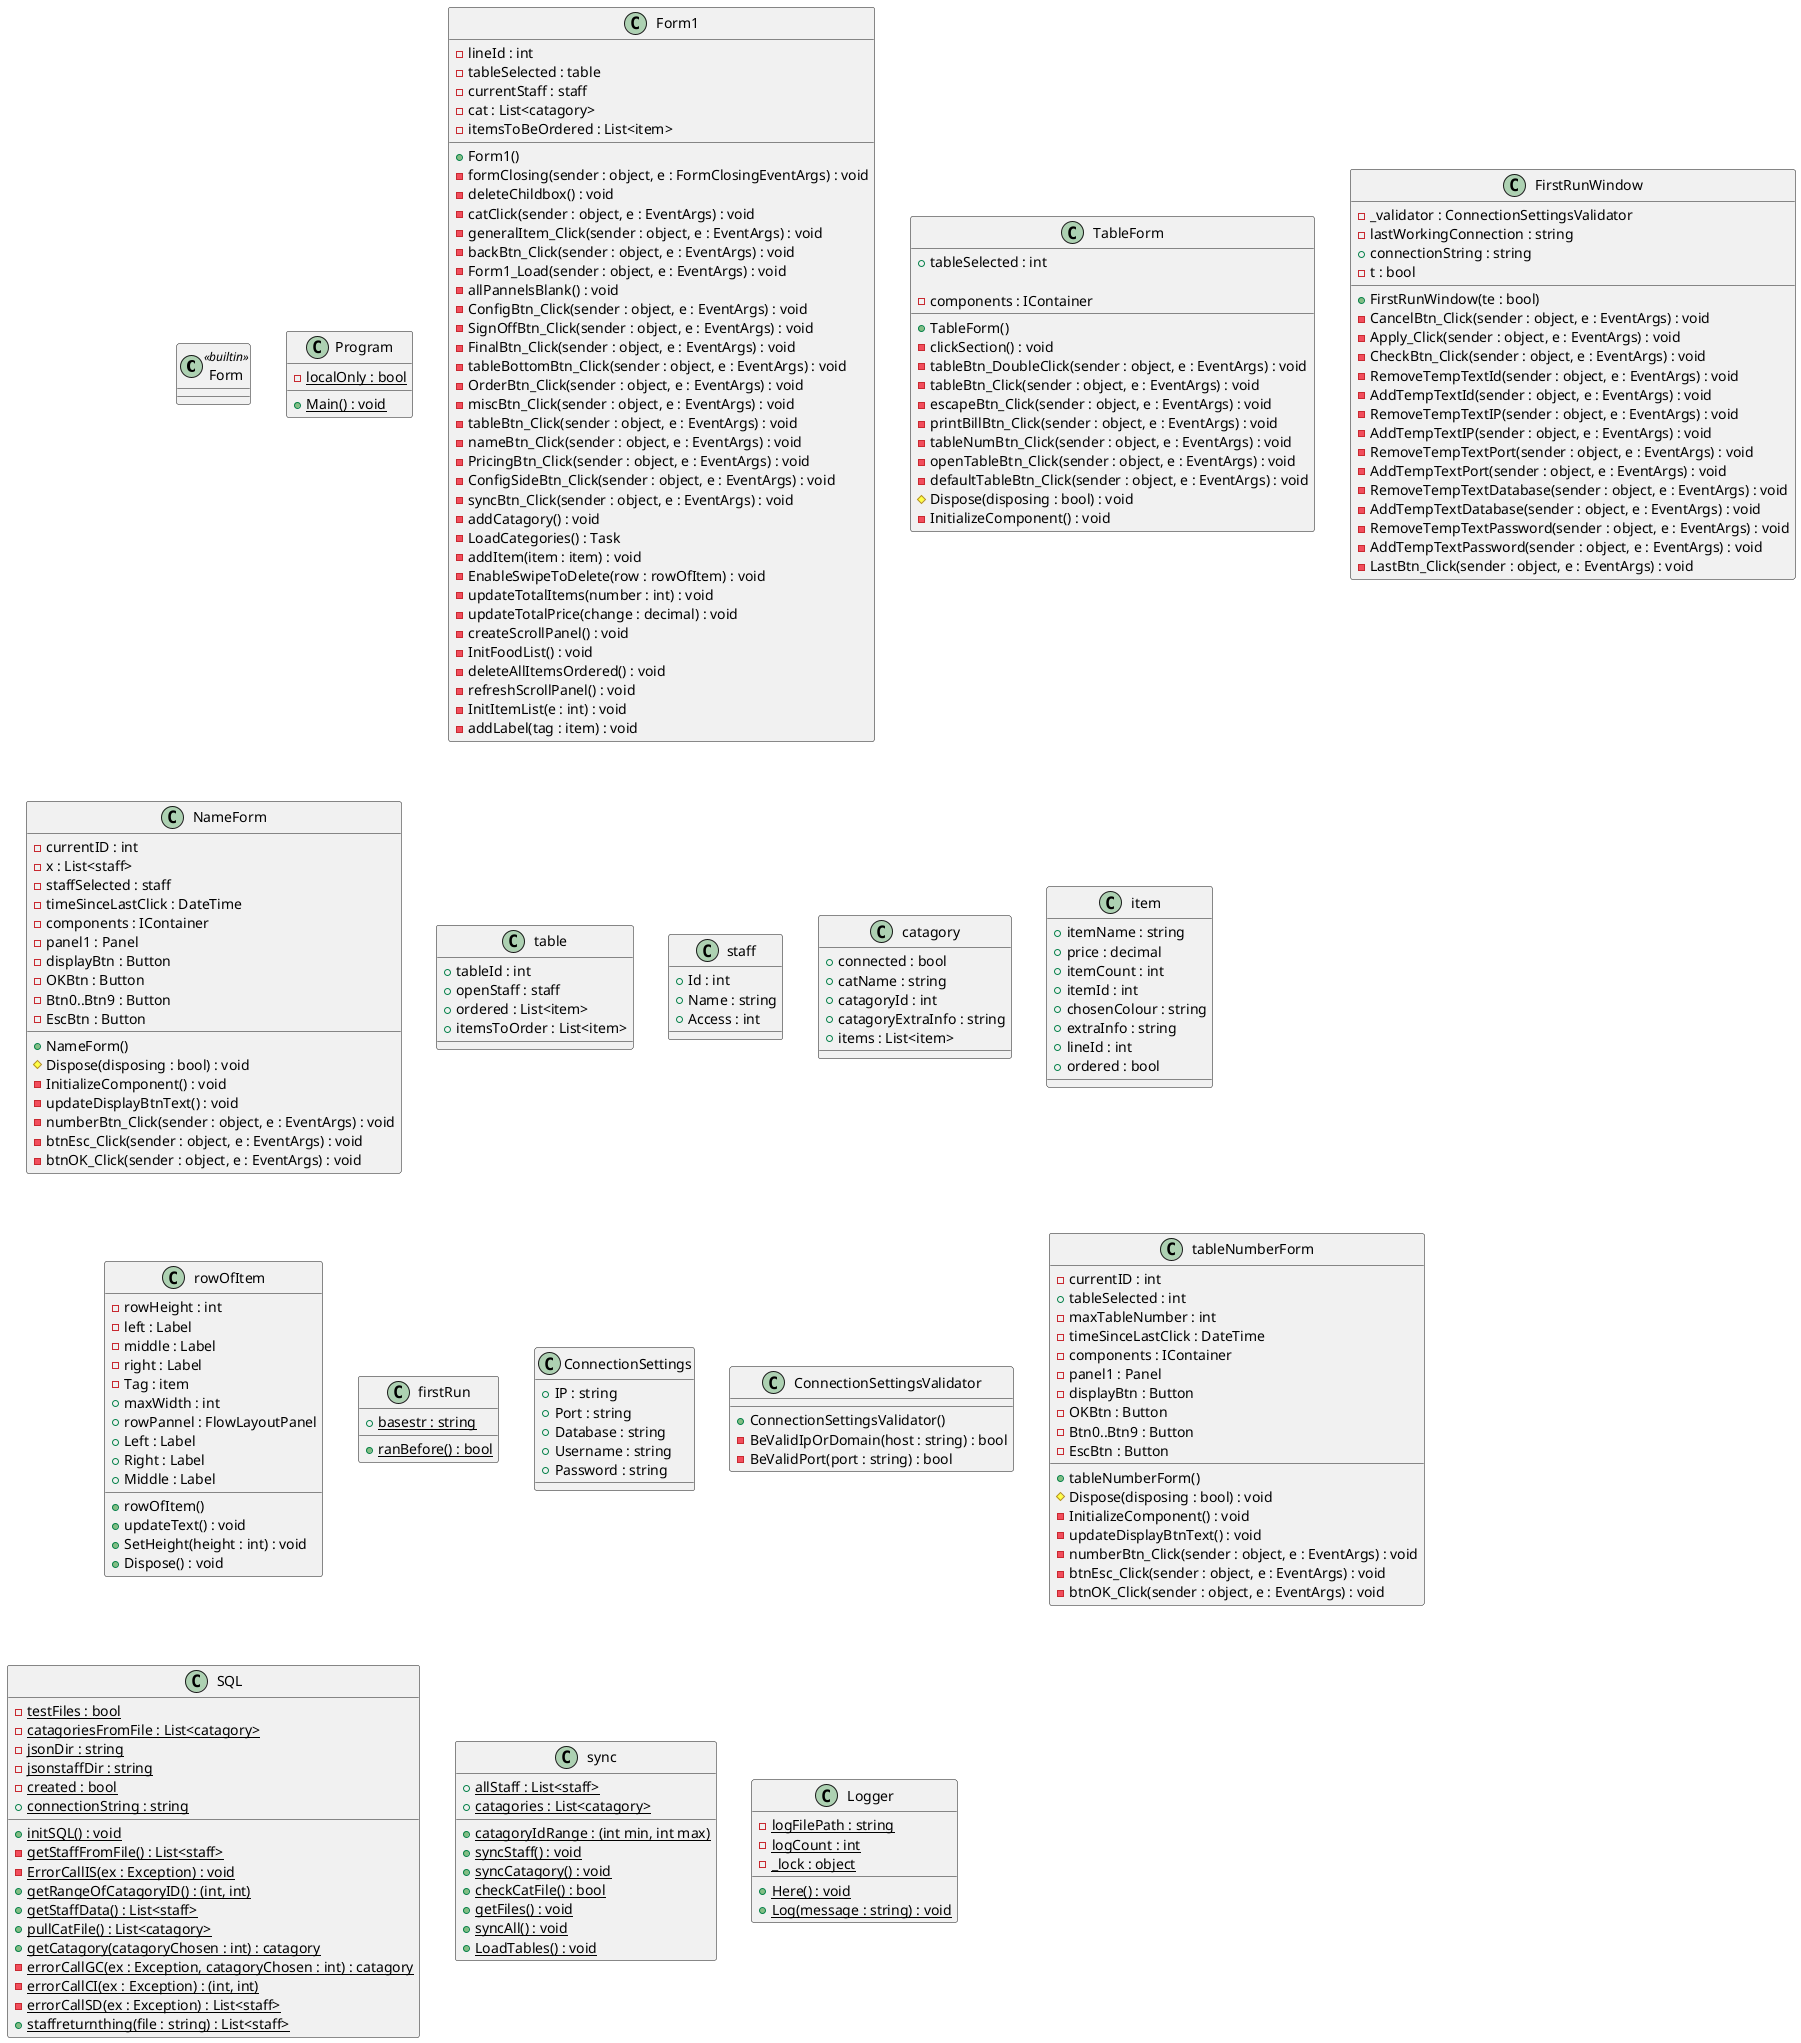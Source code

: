 ﻿@startuml
class Form <<builtin>>

class Program {
  - {static} localOnly : bool
  + {static} Main() : void
}

class Form1 {
  - lineId : int
  - tableSelected : table
  - currentStaff : staff
  - cat : List<catagory>
  - itemsToBeOrdered : List<item>
  
  + Form1()
  - formClosing(sender : object, e : FormClosingEventArgs) : void
  - deleteChildbox() : void
  - catClick(sender : object, e : EventArgs) : void
  - generalItem_Click(sender : object, e : EventArgs) : void
  - backBtn_Click(sender : object, e : EventArgs) : void
  - Form1_Load(sender : object, e : EventArgs) : void
  - allPannelsBlank() : void
  - ConfigBtn_Click(sender : object, e : EventArgs) : void
  - SignOffBtn_Click(sender : object, e : EventArgs) : void
  - FinalBtn_Click(sender : object, e : EventArgs) : void
  - tableBottomBtn_Click(sender : object, e : EventArgs) : void
  - OrderBtn_Click(sender : object, e : EventArgs) : void
  - miscBtn_Click(sender : object, e : EventArgs) : void
  - tableBtn_Click(sender : object, e : EventArgs) : void
  - nameBtn_Click(sender : object, e : EventArgs) : void
  - PricingBtn_Click(sender : object, e : EventArgs) : void
  - ConfigSideBtn_Click(sender : object, e : EventArgs) : void
  - syncBtn_Click(sender : object, e : EventArgs) : void
  - addCatagory() : void
  - LoadCategories() : Task
  - addItem(item : item) : void
  - EnableSwipeToDelete(row : rowOfItem) : void
  - updateTotalItems(number : int) : void
  - updateTotalPrice(change : decimal) : void
  - createScrollPanel() : void
  - InitFoodList() : void
  - deleteAllItemsOrdered() : void
  - refreshScrollPanel() : void
  - InitItemList(e : int) : void
  - addLabel(tag : item) : void
}

class TableForm {
  + tableSelected : int
  
  + TableForm()
  - clickSection() : void
  - tableBtn_DoubleClick(sender : object, e : EventArgs) : void
  - tableBtn_Click(sender : object, e : EventArgs) : void
  - escapeBtn_Click(sender : object, e : EventArgs) : void
  - printBillBtn_Click(sender : object, e : EventArgs) : void
  - tableNumBtn_Click(sender : object, e : EventArgs) : void
  - openTableBtn_Click(sender : object, e : EventArgs) : void
  - defaultTableBtn_Click(sender : object, e : EventArgs) : void
  # Dispose(disposing : bool) : void
  - InitializeComponent() : void
  - {field} components : IContainer
}

class FirstRunWindow {
  - _validator : ConnectionSettingsValidator
  - lastWorkingConnection : string
  + connectionString : string
  - t : bool
  
  + FirstRunWindow(te : bool)
  - CancelBtn_Click(sender : object, e : EventArgs) : void
  - Apply_Click(sender : object, e : EventArgs) : void
  - CheckBtn_Click(sender : object, e : EventArgs) : void
  - RemoveTempTextId(sender : object, e : EventArgs) : void
  - AddTempTextId(sender : object, e : EventArgs) : void
  - RemoveTempTextIP(sender : object, e : EventArgs) : void
  - AddTempTextIP(sender : object, e : EventArgs) : void
  - RemoveTempTextPort(sender : object, e : EventArgs) : void
  - AddTempTextPort(sender : object, e : EventArgs) : void
  - RemoveTempTextDatabase(sender : object, e : EventArgs) : void
  - AddTempTextDatabase(sender : object, e : EventArgs) : void
  - RemoveTempTextPassword(sender : object, e : EventArgs) : void
  - AddTempTextPassword(sender : object, e : EventArgs) : void
  - LastBtn_Click(sender : object, e : EventArgs) : void
}

class NameForm {
  - currentID : int
  - x : List<staff>
  - staffSelected : staff
  - timeSinceLastClick : DateTime
  - components : IContainer
  - panel1 : Panel
  - displayBtn : Button
  - OKBtn : Button
  - Btn0..Btn9 : Button
  - EscBtn : Button
  
  + NameForm()
  # Dispose(disposing : bool) : void
  - InitializeComponent() : void
  - updateDisplayBtnText() : void
  - numberBtn_Click(sender : object, e : EventArgs) : void
  - btnEsc_Click(sender : object, e : EventArgs) : void
  - btnOK_Click(sender : object, e : EventArgs) : void
}

class table {
  + tableId : int
  + openStaff : staff
  + ordered : List<item>
  + itemsToOrder : List<item>
}

class staff {
  + Id : int
  + Name : string
  + Access : int
}

class catagory {
  + connected : bool
  + catName : string
  + catagoryId : int
  + catagoryExtraInfo : string
  + items : List<item>
}

class item {
  + itemName : string
  + price : decimal
  + itemCount : int
  + itemId : int
  + chosenColour : string
  + extraInfo : string
  + lineId : int
  + ordered : bool
}

class rowOfItem {
  - rowHeight : int
  - left : Label
  - middle : Label
  - right : Label
  - Tag : item
  + maxWidth : int
  + rowPannel : FlowLayoutPanel
  + Left : Label
  + Right : Label
  + Middle : Label
  + rowOfItem()
  + updateText() : void
  + SetHeight(height : int) : void
  + Dispose() : void
}

class firstRun {
  + {static} basestr : string
  + {static} ranBefore() : bool
}

class ConnectionSettings {
  + IP : string
  + Port : string
  + Database : string
  + Username : string
  + Password : string
}

class ConnectionSettingsValidator {
  + ConnectionSettingsValidator()
  - BeValidIpOrDomain(host : string) : bool
  - BeValidPort(port : string) : bool
}

class tableNumberForm {
  - currentID : int
  + tableSelected : int
  - maxTableNumber : int
  - timeSinceLastClick : DateTime
  - components : IContainer
  - panel1 : Panel
  - displayBtn : Button
  - OKBtn : Button
  - Btn0..Btn9 : Button
  - EscBtn : Button
  
  + tableNumberForm()
  # Dispose(disposing : bool) : void
  - InitializeComponent() : void
  - updateDisplayBtnText() : void
  - numberBtn_Click(sender : object, e : EventArgs) : void
  - btnEsc_Click(sender : object, e : EventArgs) : void
  - btnOK_Click(sender : object, e : EventArgs) : void
}

class SQL {
  - {static} testFiles : bool
  - {static} catagoriesFromFile : List<catagory>
  - {static} jsonDir : string
  - {static} jsonstaffDir : string
  - {static} created : bool
  + {static} connectionString : string

  + {static} initSQL() : void
  - {static} getStaffFromFile() : List<staff>
  - {static} ErrorCallIS(ex : Exception) : void
  + {static} getRangeOfCatagoryID() : (int, int)
  + {static} getStaffData() : List<staff>
  + {static} pullCatFile() : List<catagory>
  + {static} getCatagory(catagoryChosen : int) : catagory
  - {static} errorCallGC(ex : Exception, catagoryChosen : int) : catagory
  - {static} errorCallCI(ex : Exception) : (int, int)
  - {static} errorCallSD(ex : Exception) : List<staff>
  + {static} staffreturnthing(file : string) : List<staff>
}

class sync {
  + {static} catagoryIdRange : (int min, int max)
  + {static} allStaff : List<staff>
  + {static} catagories : List<catagory>
  
  + {static} syncStaff() : void
  + {static} syncCatagory() : void
  + {static} checkCatFile() : bool
  + {static} getFiles() : void
  + {static} syncAll() : void
  + {static} LoadTables() : void
}


class Logger {
  - {static} logFilePath : string
  - {static} logCount : int
  - {static} _lock : object
  
  + {static} Here() : void
  + {static} Log(message : string) : void
}


@enduml